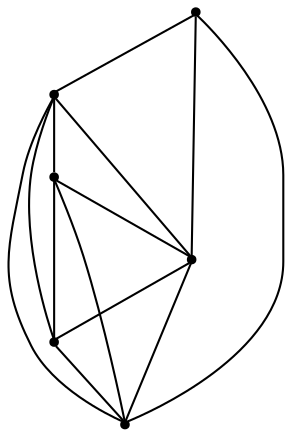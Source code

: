 graph {
  node [shape=point,comment="{\"directed\":false,\"doi\":\"10.1007/3-540-37623-2_22\",\"figure\":\"4 (1)\"}"]

  v0 [pos="577.4702946426144,587.1666802300348"]
  v1 [pos="577.4702946426144,682.6666090223525"]
  v2 [pos="386.95257794939994,587.1666802300348"]
  v3 [pos="386.95257794939994,682.6666090223525"]
  v4 [pos="482.2114362960072,682.6666090223525"]
  v5 [pos="482.2114362960072,797.1666547987197"]

  v0 -- v2 [id="-1",pos="577.4702946426144,587.1666802300348 635.1214741222266,576.0459476047092 653.8149075607689,566.5084415011936 653.8982028474387,550.616667005751 654.0023537478701,528.9166344536676 597.9680248003824,515.7793256971571 577.6035988933802,510.7749515109592 532.866145512344,499.8000674777561 433.1277334120323,500.43330722384985 388.56106716076346,510.7749515109592 368.9134258084396,515.3332604302301 314.06665874578556,526.6293419731988 313.7499459038754,547.4374983045791 313.49579990325003,563.287565443251 332.21002537136565,573.2042524549697 386.95257794939994,587.1666802300348"]
  v3 -- v4 [id="-2",pos="386.95257794939994,682.6666090223525 482.2114362960072,682.6666090223525 482.2114362960072,682.6666090223525 482.2114362960072,682.6666090223525"]
  v4 -- v2 [id="-3",pos="482.2114362960072,682.6666090223525 386.95257794939994,587.1666802300348 386.95257794939994,587.1666802300348 386.95257794939994,587.1666802300348"]
  v4 -- v1 [id="-4",pos="482.2114362960072,682.6666090223525 577.4702946426144,682.6666090223525 577.4702946426144,682.6666090223525 577.4702946426144,682.6666090223525"]
  v5 -- v1 [id="-5",pos="482.2114362960072,797.1666547987197 577.4702946426144,682.6666090223525 577.4702946426144,682.6666090223525 577.4702946426144,682.6666090223525"]
  v5 -- v3 [id="-6",pos="482.2114362960072,797.1666547987197 386.95257794939994,682.6666090223525 386.95257794939994,682.6666090223525 386.95257794939994,682.6666090223525"]
  v1 -- v0 [id="-7",pos="577.4702946426144,682.6666090223525 577.4702946426144,587.1666802300348 577.4702946426144,587.1666802300348 577.4702946426144,587.1666802300348"]
  v0 -- v4 [id="-8",pos="577.4702946426144,587.1666802300348 482.2114362960072,682.6666090223525 482.2114362960072,682.6666090223525 482.2114362960072,682.6666090223525"]
  v2 -- v1 [id="-9",pos="386.95257794939994,587.1666802300348 577.4702946426144,682.6666090223525 577.4702946426144,682.6666090223525 577.4702946426144,682.6666090223525"]
  v3 -- v1 [id="-10",pos="386.95257794939994,682.6666090223525 414.03429184491006,707.0958031548395 448.24582794260255,720.7791222466363 483.8241061677512,720.7791222466363 519.3981878364722,720.7791222466363 553.6139204905924,707.0958031548395 577.4702946426144,682.6666090223525"]
  v5 -- v4 [id="-11",pos="482.2114362960072,797.1666547987197 482.2114362960072,682.6666090223525 482.2114362960072,682.6666090223525 482.2114362960072,682.6666090223525"]
  v3 -- v2 [id="-12",pos="386.95257794939994,682.6666090223525 386.95257794939994,587.1666802300348 386.95257794939994,587.1666802300348 386.95257794939994,587.1666802300348"]
  v3 -- v0 [id="-13",pos="386.95257794939994,682.6666090223525 577.4702946426144,587.1666802300348 577.4702946426144,587.1666802300348 577.4702946426144,587.1666802300348"]
}